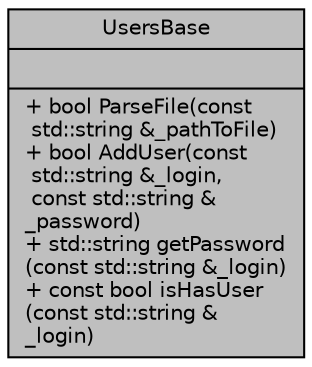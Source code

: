 digraph "UsersBase"
{
 // LATEX_PDF_SIZE
  edge [fontname="Helvetica",fontsize="10",labelfontname="Helvetica",labelfontsize="10"];
  node [fontname="Helvetica",fontsize="10",shape=record];
  Node1 [label="{UsersBase\n||+ bool ParseFile(const\l std::string &_pathToFile)\l+ bool AddUser(const\l std::string &_login,\l const std::string &\l_password)\l+ std::string getPassword\l(const std::string &_login)\l+ const bool isHasUser\l(const std::string &\l_login)\l}",height=0.2,width=0.4,color="black", fillcolor="grey75", style="filled", fontcolor="black",tooltip="Класс UsersBase."];
}
